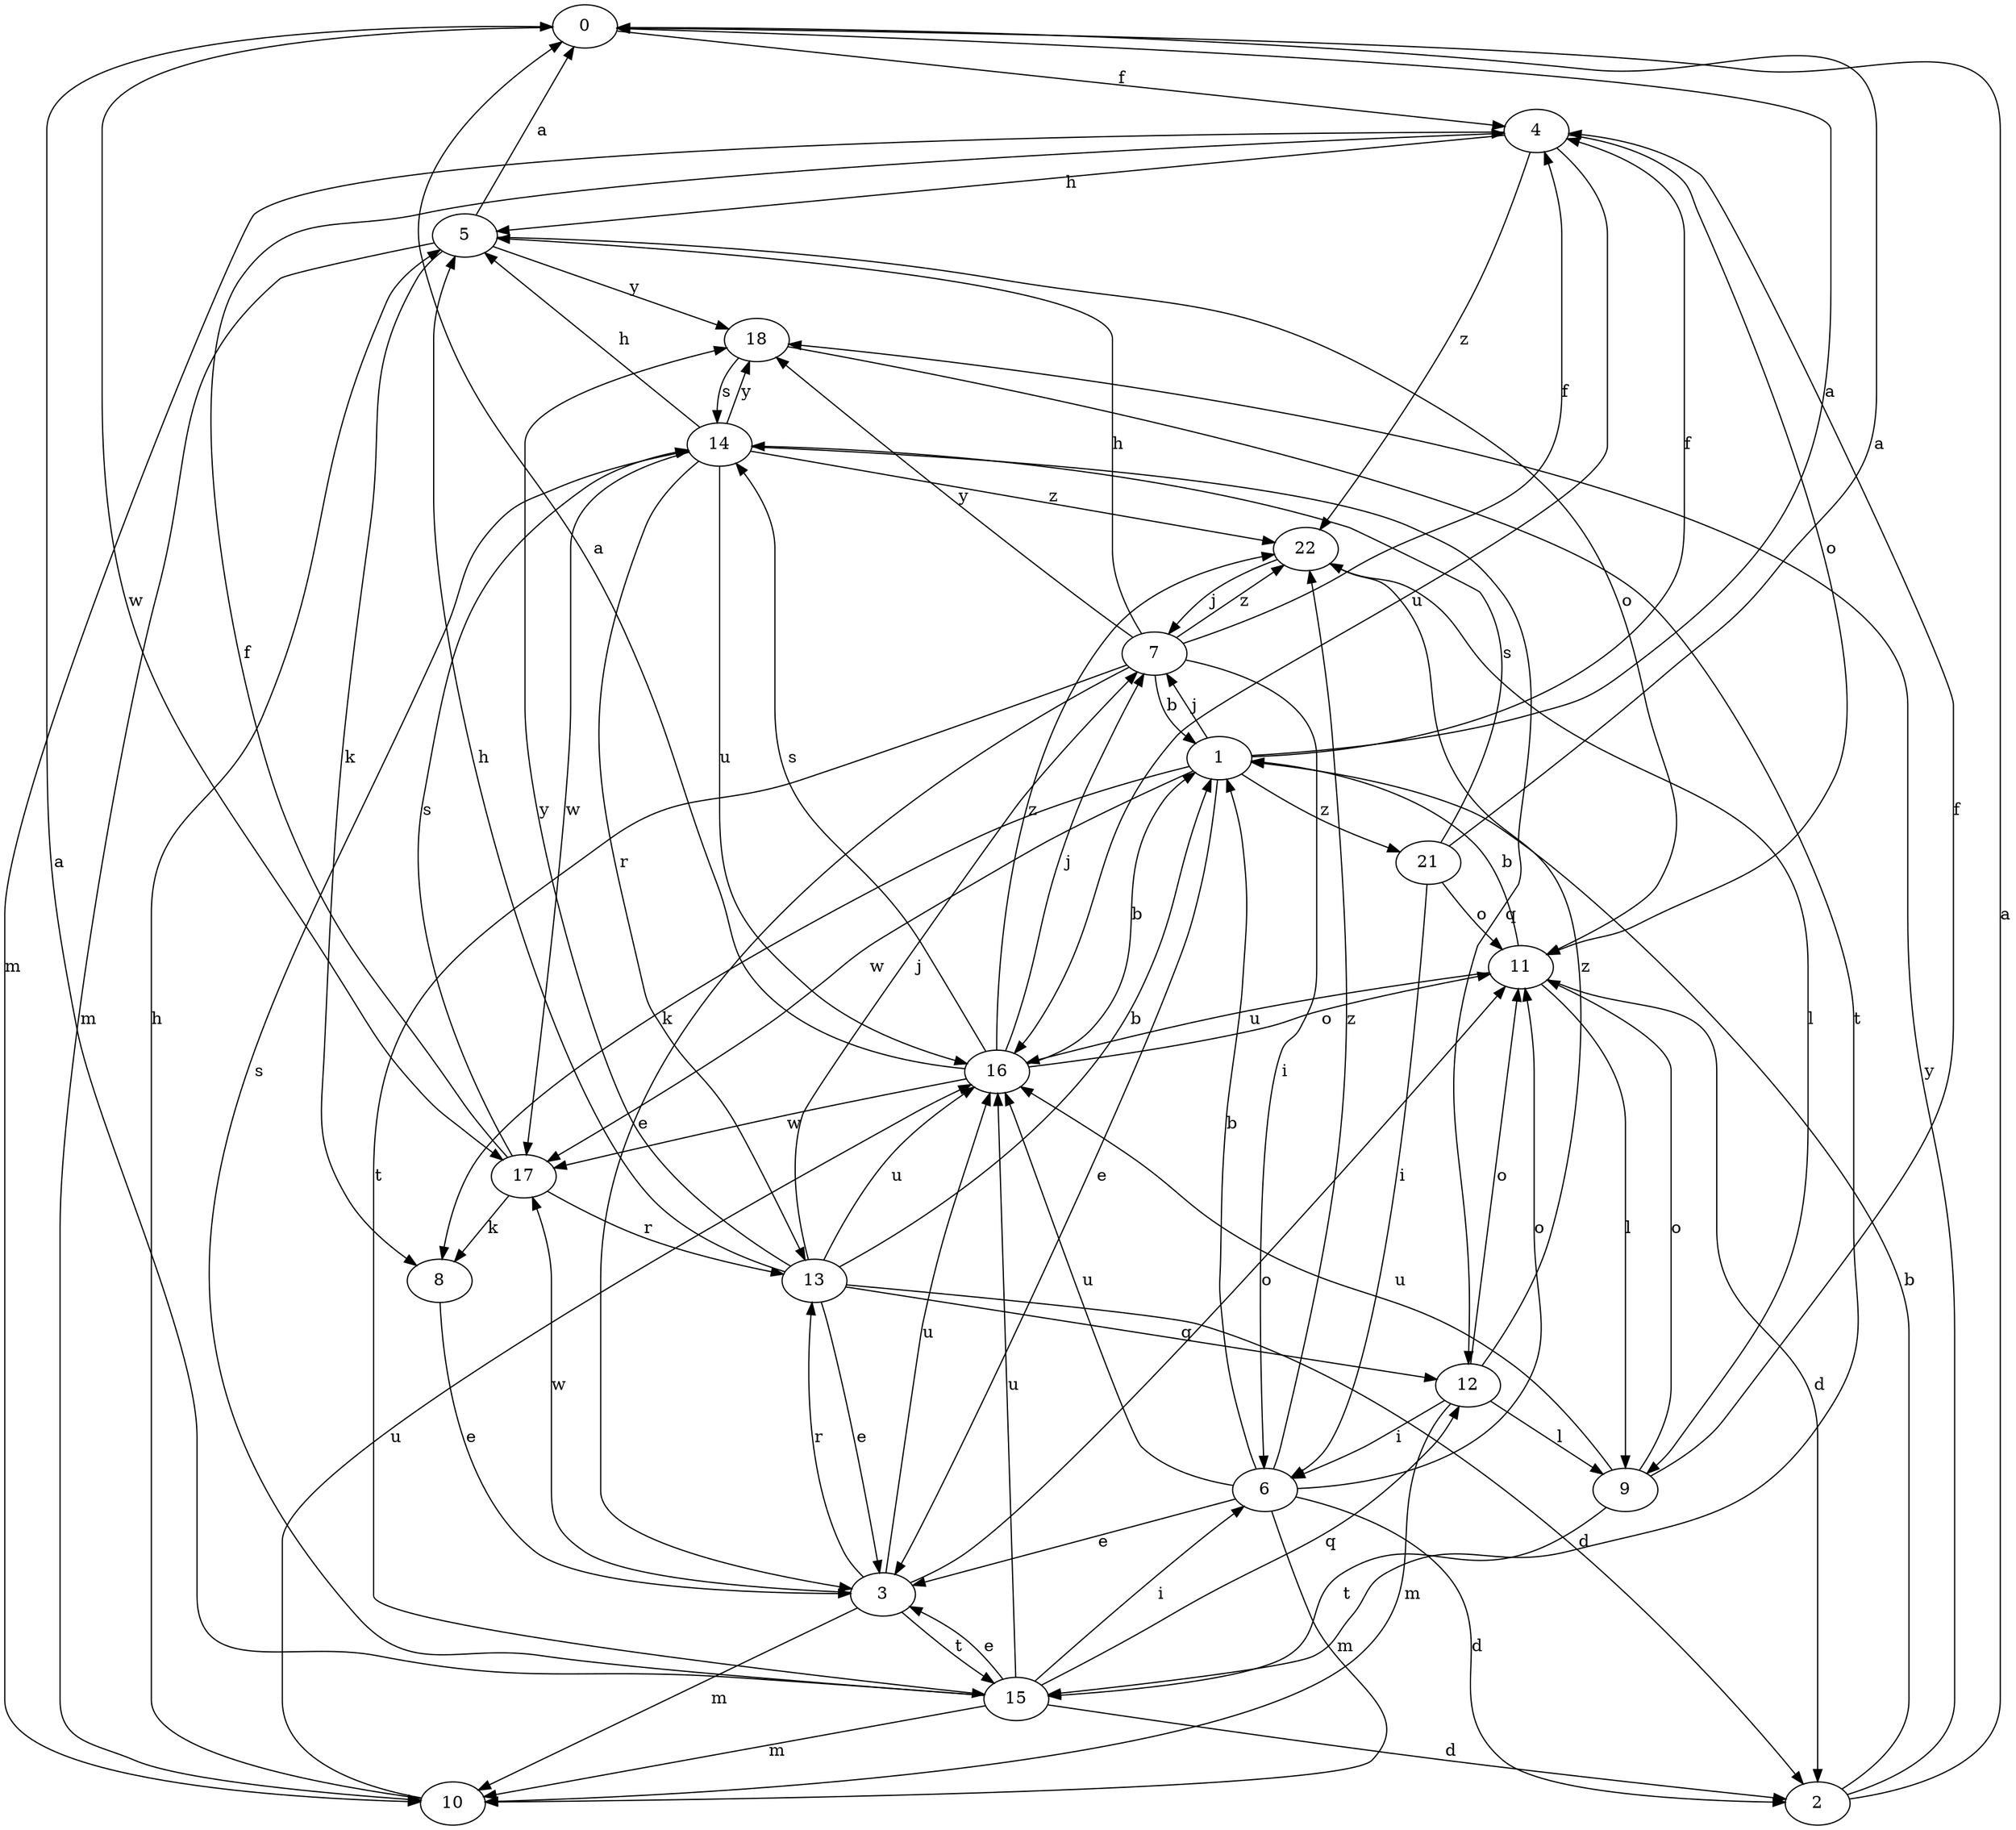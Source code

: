 strict digraph  {
0;
1;
2;
3;
4;
5;
6;
7;
8;
9;
10;
11;
12;
13;
14;
15;
16;
17;
18;
21;
22;
0 -> 4  [label=f];
0 -> 17  [label=w];
1 -> 0  [label=a];
1 -> 3  [label=e];
1 -> 4  [label=f];
1 -> 7  [label=j];
1 -> 8  [label=k];
1 -> 17  [label=w];
1 -> 21  [label=z];
2 -> 0  [label=a];
2 -> 1  [label=b];
2 -> 18  [label=y];
3 -> 10  [label=m];
3 -> 11  [label=o];
3 -> 13  [label=r];
3 -> 15  [label=t];
3 -> 16  [label=u];
3 -> 17  [label=w];
4 -> 5  [label=h];
4 -> 10  [label=m];
4 -> 11  [label=o];
4 -> 16  [label=u];
4 -> 22  [label=z];
5 -> 0  [label=a];
5 -> 8  [label=k];
5 -> 10  [label=m];
5 -> 11  [label=o];
5 -> 18  [label=y];
6 -> 1  [label=b];
6 -> 2  [label=d];
6 -> 3  [label=e];
6 -> 10  [label=m];
6 -> 11  [label=o];
6 -> 16  [label=u];
6 -> 22  [label=z];
7 -> 1  [label=b];
7 -> 3  [label=e];
7 -> 4  [label=f];
7 -> 5  [label=h];
7 -> 6  [label=i];
7 -> 15  [label=t];
7 -> 18  [label=y];
7 -> 22  [label=z];
8 -> 3  [label=e];
9 -> 4  [label=f];
9 -> 11  [label=o];
9 -> 15  [label=t];
9 -> 16  [label=u];
10 -> 5  [label=h];
10 -> 16  [label=u];
11 -> 1  [label=b];
11 -> 2  [label=d];
11 -> 9  [label=l];
11 -> 16  [label=u];
12 -> 6  [label=i];
12 -> 9  [label=l];
12 -> 10  [label=m];
12 -> 11  [label=o];
12 -> 22  [label=z];
13 -> 1  [label=b];
13 -> 2  [label=d];
13 -> 3  [label=e];
13 -> 5  [label=h];
13 -> 7  [label=j];
13 -> 12  [label=q];
13 -> 16  [label=u];
13 -> 18  [label=y];
14 -> 5  [label=h];
14 -> 12  [label=q];
14 -> 13  [label=r];
14 -> 16  [label=u];
14 -> 17  [label=w];
14 -> 18  [label=y];
14 -> 22  [label=z];
15 -> 0  [label=a];
15 -> 2  [label=d];
15 -> 3  [label=e];
15 -> 6  [label=i];
15 -> 10  [label=m];
15 -> 12  [label=q];
15 -> 14  [label=s];
15 -> 16  [label=u];
16 -> 0  [label=a];
16 -> 1  [label=b];
16 -> 7  [label=j];
16 -> 11  [label=o];
16 -> 14  [label=s];
16 -> 17  [label=w];
16 -> 22  [label=z];
17 -> 4  [label=f];
17 -> 8  [label=k];
17 -> 13  [label=r];
17 -> 14  [label=s];
18 -> 14  [label=s];
18 -> 15  [label=t];
21 -> 0  [label=a];
21 -> 6  [label=i];
21 -> 11  [label=o];
21 -> 14  [label=s];
22 -> 7  [label=j];
22 -> 9  [label=l];
}
